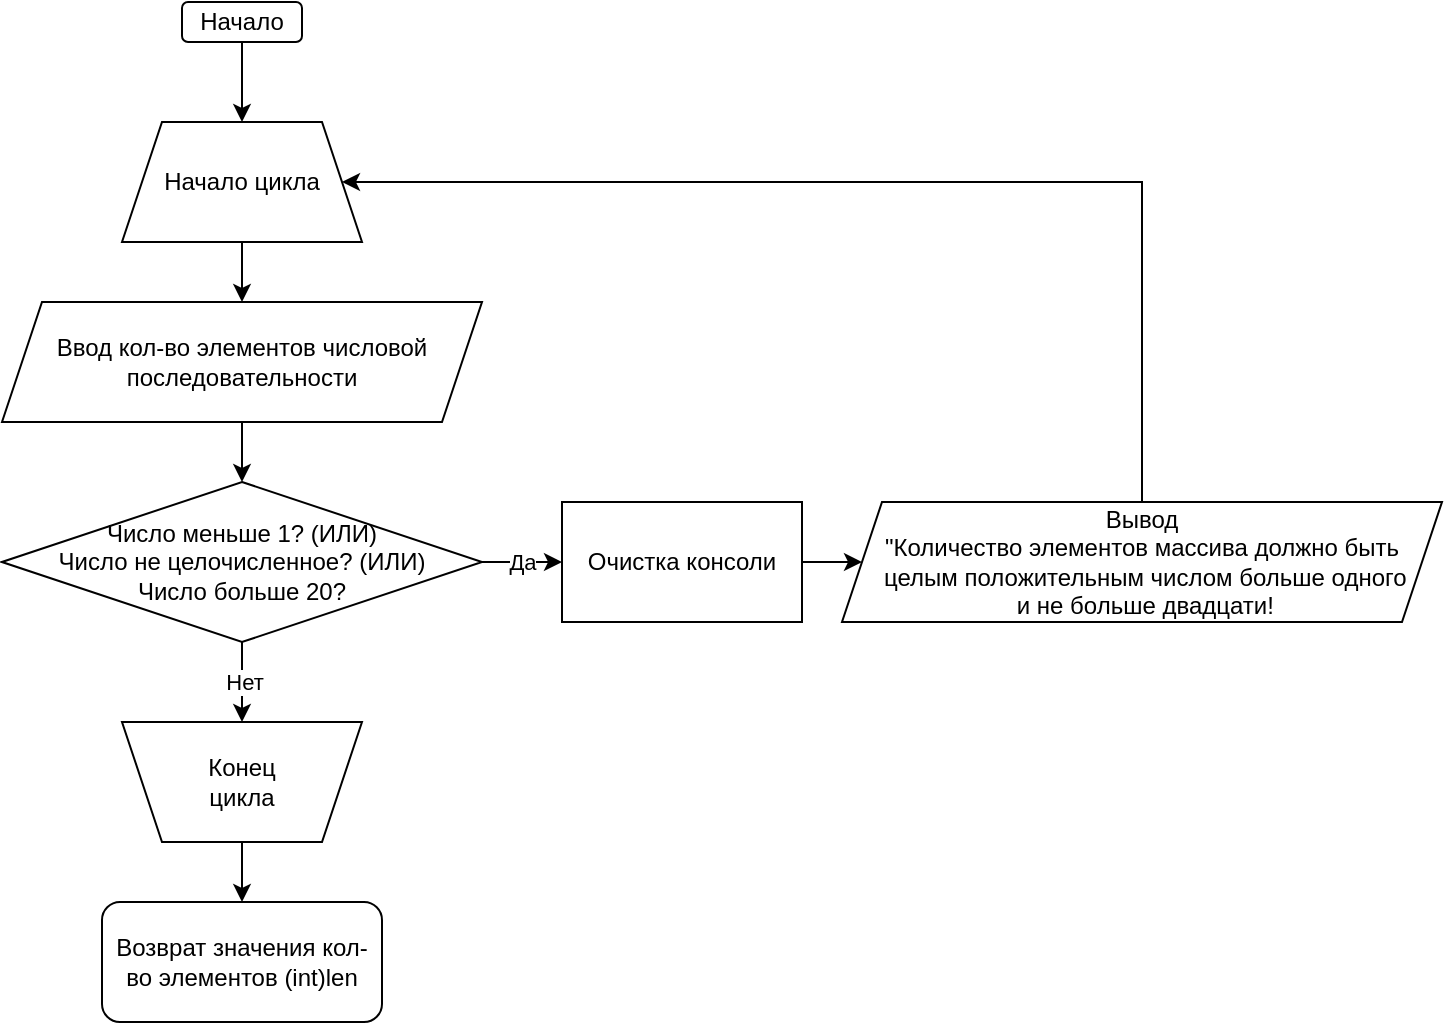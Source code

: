 <mxfile version="14.2.4" type="device"><diagram id="mwRkx6H5ycr1lUXB89xg" name="Page-1"><mxGraphModel dx="700" dy="735" grid="1" gridSize="10" guides="1" tooltips="1" connect="1" arrows="1" fold="1" page="1" pageScale="1" pageWidth="850" pageHeight="1100" math="0" shadow="0"><root><mxCell id="0"/><mxCell id="1" parent="0"/><mxCell id="yYpOxg_nq1Cy9xtosFdc-19" value="" style="edgeStyle=orthogonalEdgeStyle;rounded=0;orthogonalLoop=1;jettySize=auto;html=1;" edge="1" parent="1" source="yYpOxg_nq1Cy9xtosFdc-17" target="yYpOxg_nq1Cy9xtosFdc-18"><mxGeometry relative="1" as="geometry"/></mxCell><mxCell id="yYpOxg_nq1Cy9xtosFdc-17" value="" style="shape=trapezoid;perimeter=trapezoidPerimeter;whiteSpace=wrap;html=1;fixedSize=1;rotation=-180;" vertex="1" parent="1"><mxGeometry x="170" y="510" width="120" height="60" as="geometry"/></mxCell><mxCell id="yYpOxg_nq1Cy9xtosFdc-1" value="" style="edgeStyle=orthogonalEdgeStyle;rounded=0;orthogonalLoop=1;jettySize=auto;html=1;" edge="1" parent="1" source="yYpOxg_nq1Cy9xtosFdc-2" target="yYpOxg_nq1Cy9xtosFdc-7"><mxGeometry relative="1" as="geometry"/></mxCell><mxCell id="yYpOxg_nq1Cy9xtosFdc-2" value="Ввод кол-во элементов числовой последовательности" style="shape=parallelogram;perimeter=parallelogramPerimeter;whiteSpace=wrap;html=1;fixedSize=1;" vertex="1" parent="1"><mxGeometry x="110" y="300" width="240" height="60" as="geometry"/></mxCell><mxCell id="yYpOxg_nq1Cy9xtosFdc-3" value="" style="edgeStyle=orthogonalEdgeStyle;rounded=0;orthogonalLoop=1;jettySize=auto;html=1;" edge="1" parent="1" source="yYpOxg_nq1Cy9xtosFdc-4" target="yYpOxg_nq1Cy9xtosFdc-11"><mxGeometry relative="1" as="geometry"/></mxCell><mxCell id="yYpOxg_nq1Cy9xtosFdc-4" value="Очистка консоли" style="rounded=0;whiteSpace=wrap;html=1;" vertex="1" parent="1"><mxGeometry x="390" y="400" width="120" height="60" as="geometry"/></mxCell><mxCell id="yYpOxg_nq1Cy9xtosFdc-5" value="Да" style="edgeStyle=orthogonalEdgeStyle;rounded=0;orthogonalLoop=1;jettySize=auto;html=1;" edge="1" parent="1" source="yYpOxg_nq1Cy9xtosFdc-7" target="yYpOxg_nq1Cy9xtosFdc-4"><mxGeometry relative="1" as="geometry"/></mxCell><mxCell id="yYpOxg_nq1Cy9xtosFdc-6" value="Нет" style="edgeStyle=orthogonalEdgeStyle;rounded=0;orthogonalLoop=1;jettySize=auto;html=1;" edge="1" parent="1" source="yYpOxg_nq1Cy9xtosFdc-7"><mxGeometry relative="1" as="geometry"><mxPoint x="230" y="510" as="targetPoint"/></mxGeometry></mxCell><mxCell id="yYpOxg_nq1Cy9xtosFdc-7" value="Число меньше 1? (ИЛИ) &lt;br&gt;Число не целочисленное? (ИЛИ) &lt;br&gt;Число больше 20?" style="rhombus;whiteSpace=wrap;html=1;" vertex="1" parent="1"><mxGeometry x="110" y="390" width="240" height="80" as="geometry"/></mxCell><mxCell id="yYpOxg_nq1Cy9xtosFdc-8" value="" style="edgeStyle=orthogonalEdgeStyle;rounded=0;orthogonalLoop=1;jettySize=auto;html=1;" edge="1" parent="1" source="yYpOxg_nq1Cy9xtosFdc-9" target="yYpOxg_nq1Cy9xtosFdc-2"><mxGeometry relative="1" as="geometry"/></mxCell><mxCell id="yYpOxg_nq1Cy9xtosFdc-9" value="Начало цикла" style="shape=trapezoid;perimeter=trapezoidPerimeter;whiteSpace=wrap;html=1;fixedSize=1;" vertex="1" parent="1"><mxGeometry x="170" y="210" width="120" height="60" as="geometry"/></mxCell><mxCell id="yYpOxg_nq1Cy9xtosFdc-10" style="edgeStyle=orthogonalEdgeStyle;rounded=0;orthogonalLoop=1;jettySize=auto;html=1;entryX=1;entryY=0.5;entryDx=0;entryDy=0;" edge="1" parent="1" source="yYpOxg_nq1Cy9xtosFdc-11" target="yYpOxg_nq1Cy9xtosFdc-9"><mxGeometry relative="1" as="geometry"><Array as="points"><mxPoint x="680" y="240"/></Array></mxGeometry></mxCell><mxCell id="yYpOxg_nq1Cy9xtosFdc-11" value="Вывод &lt;br&gt;&quot;Количество элементов массива должно быть&lt;br&gt;&amp;nbsp;целым положительным числом больше одного&lt;br&gt;&amp;nbsp;и не больше двадцати!" style="shape=parallelogram;perimeter=parallelogramPerimeter;whiteSpace=wrap;html=1;fixedSize=1;" vertex="1" parent="1"><mxGeometry x="530" y="400" width="300" height="60" as="geometry"/></mxCell><mxCell id="yYpOxg_nq1Cy9xtosFdc-12" value="Конец цикла" style="text;html=1;strokeColor=none;fillColor=none;align=center;verticalAlign=middle;whiteSpace=wrap;rounded=0;" vertex="1" parent="1"><mxGeometry x="210" y="530" width="40" height="20" as="geometry"/></mxCell><mxCell id="yYpOxg_nq1Cy9xtosFdc-14" value="" style="edgeStyle=orthogonalEdgeStyle;rounded=0;orthogonalLoop=1;jettySize=auto;html=1;" edge="1" parent="1" source="yYpOxg_nq1Cy9xtosFdc-13" target="yYpOxg_nq1Cy9xtosFdc-9"><mxGeometry relative="1" as="geometry"/></mxCell><mxCell id="yYpOxg_nq1Cy9xtosFdc-13" value="Начало" style="rounded=1;whiteSpace=wrap;html=1;" vertex="1" parent="1"><mxGeometry x="200" y="150" width="60" height="20" as="geometry"/></mxCell><mxCell id="yYpOxg_nq1Cy9xtosFdc-18" value="Возврат значения кол-во элементов (int)len" style="rounded=1;whiteSpace=wrap;html=1;" vertex="1" parent="1"><mxGeometry x="160" y="600" width="140" height="60" as="geometry"/></mxCell></root></mxGraphModel></diagram></mxfile>
